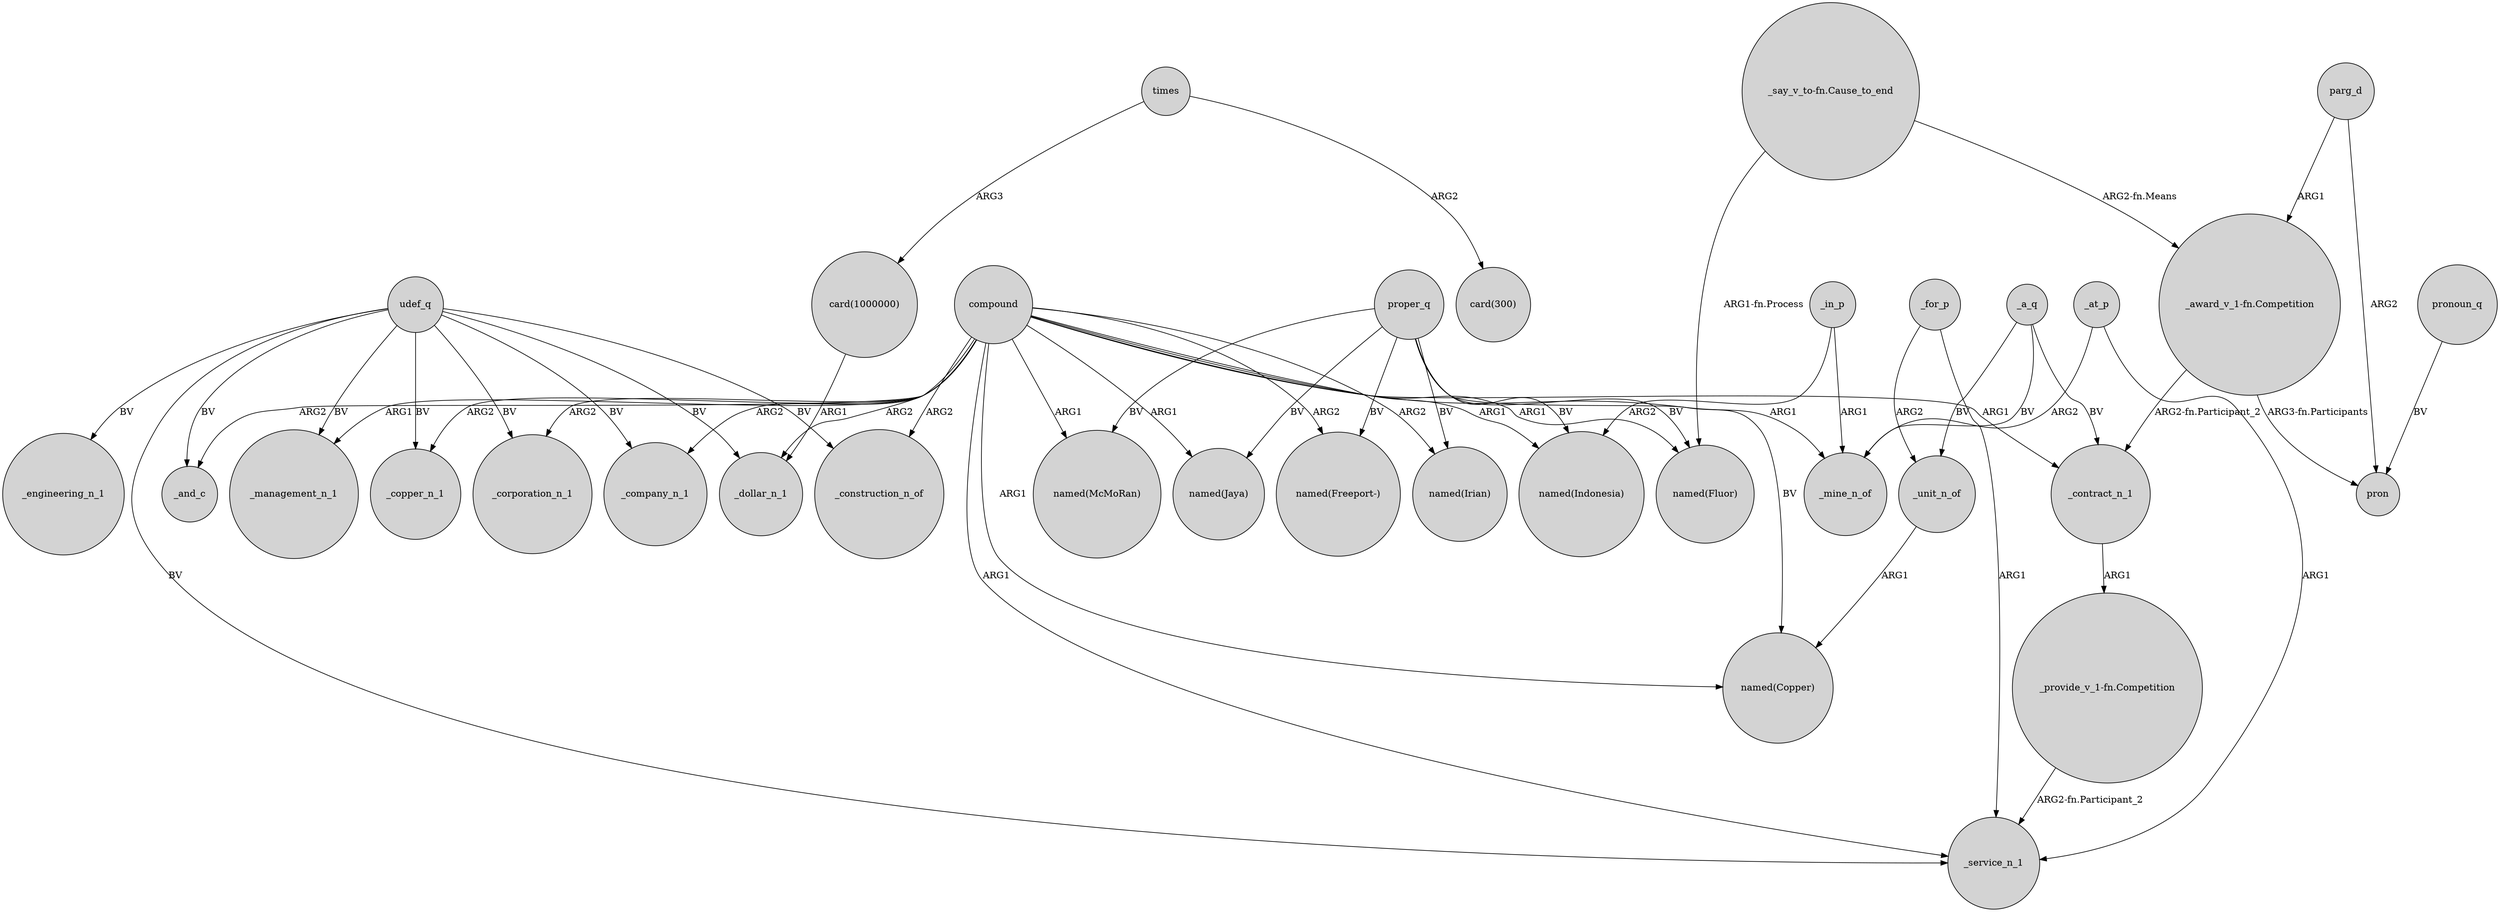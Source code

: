 digraph {
	node [shape=circle style=filled]
	"_award_v_1-fn.Competition" -> _contract_n_1 [label="ARG2-fn.Participant_2"]
	udef_q -> _service_n_1 [label=BV]
	compound -> "named(Copper)" [label=ARG1]
	_in_p -> _mine_n_of [label=ARG1]
	_in_p -> "named(Indonesia)" [label=ARG2]
	compound -> _contract_n_1 [label=ARG1]
	proper_q -> "named(Copper)" [label=BV]
	udef_q -> _copper_n_1 [label=BV]
	"_say_v_to-fn.Cause_to_end" -> "named(Fluor)" [label="ARG1-fn.Process"]
	compound -> _company_n_1 [label=ARG2]
	proper_q -> "named(Irian)" [label=BV]
	udef_q -> _company_n_1 [label=BV]
	compound -> "named(McMoRan)" [label=ARG1]
	"_award_v_1-fn.Competition" -> pron [label="ARG3-fn.Participants"]
	proper_q -> "named(Jaya)" [label=BV]
	parg_d -> pron [label=ARG2]
	compound -> "named(Fluor)" [label=ARG1]
	times -> "card(1000000)" [label=ARG3]
	compound -> _mine_n_of [label=ARG1]
	compound -> _copper_n_1 [label=ARG2]
	compound -> _dollar_n_1 [label=ARG2]
	_a_q -> _contract_n_1 [label=BV]
	udef_q -> _and_c [label=BV]
	proper_q -> "named(Indonesia)" [label=BV]
	times -> "card(300)" [label=ARG2]
	compound -> _and_c [label=ARG2]
	proper_q -> "named(McMoRan)" [label=BV]
	udef_q -> _management_n_1 [label=BV]
	parg_d -> "_award_v_1-fn.Competition" [label=ARG1]
	pronoun_q -> pron [label=BV]
	udef_q -> _engineering_n_1 [label=BV]
	compound -> "named(Irian)" [label=ARG2]
	compound -> "named(Jaya)" [label=ARG1]
	_for_p -> _unit_n_of [label=ARG2]
	proper_q -> "named(Fluor)" [label=BV]
	_at_p -> _mine_n_of [label=ARG2]
	"_say_v_to-fn.Cause_to_end" -> "_award_v_1-fn.Competition" [label="ARG2-fn.Means"]
	_contract_n_1 -> "_provide_v_1-fn.Competition" [label=ARG1]
	compound -> _management_n_1 [label=ARG1]
	"_provide_v_1-fn.Competition" -> _service_n_1 [label="ARG2-fn.Participant_2"]
	_at_p -> _service_n_1 [label=ARG1]
	udef_q -> _dollar_n_1 [label=BV]
	"card(1000000)" -> _dollar_n_1 [label=ARG1]
	_a_q -> _mine_n_of [label=BV]
	_for_p -> _service_n_1 [label=ARG1]
	_unit_n_of -> "named(Copper)" [label=ARG1]
	compound -> _corporation_n_1 [label=ARG2]
	udef_q -> _corporation_n_1 [label=BV]
	compound -> "named(Indonesia)" [label=ARG1]
	compound -> "named(Freeport-)" [label=ARG2]
	udef_q -> _construction_n_of [label=BV]
	compound -> _service_n_1 [label=ARG1]
	_a_q -> _unit_n_of [label=BV]
	proper_q -> "named(Freeport-)" [label=BV]
	compound -> _construction_n_of [label=ARG2]
}
